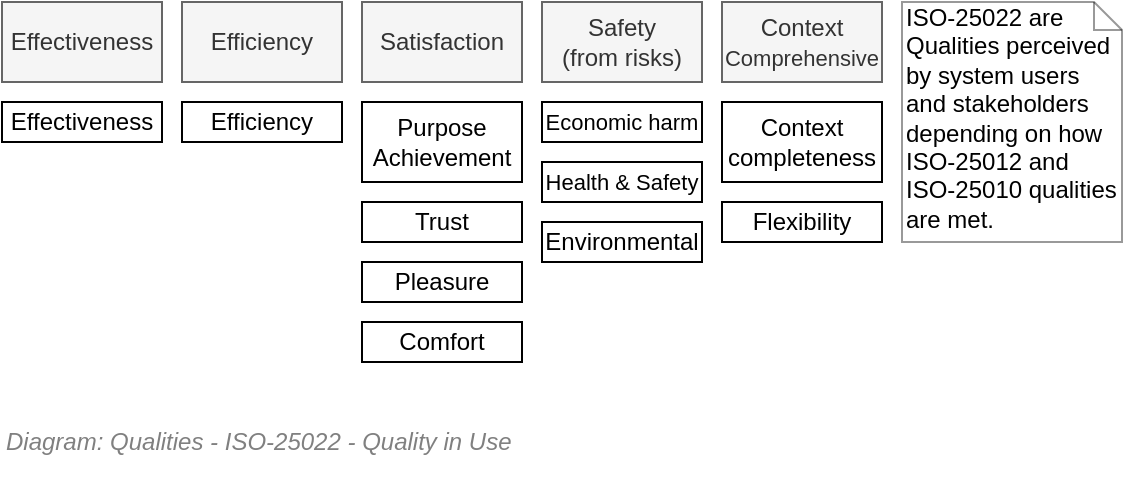 <mxfile compressed="false" version="17.5.0" type="google">
  <diagram id="nflokqCuFG1vXPj2MAnp" name="ISO-25022 - Quality In Use">
    <mxGraphModel grid="1" page="1" gridSize="10" guides="1" tooltips="1" connect="1" arrows="1" fold="1" pageScale="1" pageWidth="827" pageHeight="1169" math="0" shadow="0">
      <root>
        <mxCell id="09KerTsDdKkD3QMQb33M-0" />
        <mxCell id="09KerTsDdKkD3QMQb33M-1" parent="09KerTsDdKkD3QMQb33M-0" />
        <mxCell id="09KerTsDdKkD3QMQb33M-2" value="Effectiveness" style="rounded=0;whiteSpace=wrap;html=1;shadow=0;glass=0;comic=0;strokeColor=#666666;fillColor=#f5f5f5;fontSize=12;align=center;fontColor=#333333;" parent="09KerTsDdKkD3QMQb33M-1" vertex="1">
          <mxGeometry x="120.0" y="200" width="80" height="40" as="geometry" />
        </mxCell>
        <mxCell id="09KerTsDdKkD3QMQb33M-3" value="Safety&lt;br&gt;(from risks)" style="rounded=0;whiteSpace=wrap;html=1;shadow=0;glass=0;comic=0;strokeColor=#666666;fillColor=#f5f5f5;fontSize=12;align=center;fontColor=#333333;" parent="09KerTsDdKkD3QMQb33M-1" vertex="1">
          <mxGeometry x="390.0" y="200" width="80" height="40" as="geometry" />
        </mxCell>
        <mxCell id="09KerTsDdKkD3QMQb33M-4" value="Efficiency" style="rounded=0;whiteSpace=wrap;html=1;shadow=0;glass=0;comic=0;strokeColor=#666666;fillColor=#f5f5f5;fontSize=12;align=center;fontColor=#333333;" parent="09KerTsDdKkD3QMQb33M-1" vertex="1">
          <mxGeometry x="210.0" y="200" width="80" height="40" as="geometry" />
        </mxCell>
        <mxCell id="09KerTsDdKkD3QMQb33M-5" value="Context &lt;font style=&quot;font-size: 11px&quot;&gt;Comprehensive&lt;/font&gt;" style="rounded=0;whiteSpace=wrap;html=1;shadow=0;glass=0;comic=0;strokeColor=#666666;fillColor=#f5f5f5;fontSize=12;align=center;fontColor=#333333;" parent="09KerTsDdKkD3QMQb33M-1" vertex="1">
          <mxGeometry x="480.0" y="200" width="80" height="40" as="geometry" />
        </mxCell>
        <mxCell id="09KerTsDdKkD3QMQb33M-6" value="Satisfaction" style="rounded=0;whiteSpace=wrap;html=1;shadow=0;glass=0;comic=0;strokeColor=#666666;fillColor=#f5f5f5;fontSize=12;align=center;fontColor=#333333;" parent="09KerTsDdKkD3QMQb33M-1" vertex="1">
          <mxGeometry x="300" y="200" width="80" height="40" as="geometry" />
        </mxCell>
        <mxCell id="09KerTsDdKkD3QMQb33M-7" value="ISO-25022 are Qualities perceived by system users and stakeholders depending on how ISO-25012 and ISO-25010 qualities are met." style="shape=note;whiteSpace=wrap;html=1;size=14;verticalAlign=top;align=left;spacingTop=-6;labelBackgroundColor=none;strokeColor=#000000;strokeWidth=1;fillColor=none;fontSize=12;fontColor=#000000;opacity=40;" parent="09KerTsDdKkD3QMQb33M-1" vertex="1">
          <mxGeometry x="570" y="200" width="110" height="120" as="geometry" />
        </mxCell>
        <mxCell id="09KerTsDdKkD3QMQb33M-8" value="Effectiveness" style="rounded=0;whiteSpace=wrap;html=1;shadow=0;glass=0;comic=0;strokeColor=#000000;fillColor=none;fontSize=12;align=center;" parent="09KerTsDdKkD3QMQb33M-1" vertex="1">
          <mxGeometry x="120.0" y="250" width="80" height="20" as="geometry" />
        </mxCell>
        <mxCell id="09KerTsDdKkD3QMQb33M-9" value="Efficiency" style="rounded=0;whiteSpace=wrap;html=1;shadow=0;glass=0;comic=0;strokeColor=#000000;fillColor=none;fontSize=12;align=center;" parent="09KerTsDdKkD3QMQb33M-1" vertex="1">
          <mxGeometry x="210.0" y="250" width="80" height="20" as="geometry" />
        </mxCell>
        <mxCell id="09KerTsDdKkD3QMQb33M-10" value="Purpose Achievement" style="rounded=0;whiteSpace=wrap;html=1;shadow=0;glass=0;comic=0;strokeColor=#000000;fillColor=none;fontSize=12;align=center;" parent="09KerTsDdKkD3QMQb33M-1" vertex="1">
          <mxGeometry x="300" y="250" width="80" height="40" as="geometry" />
        </mxCell>
        <mxCell id="09KerTsDdKkD3QMQb33M-11" value="Trust" style="rounded=0;whiteSpace=wrap;html=1;shadow=0;glass=0;comic=0;strokeColor=#000000;fillColor=none;fontSize=12;align=center;" parent="09KerTsDdKkD3QMQb33M-1" vertex="1">
          <mxGeometry x="300" y="300" width="80" height="20" as="geometry" />
        </mxCell>
        <mxCell id="09KerTsDdKkD3QMQb33M-12" value="Pleasure" style="rounded=0;whiteSpace=wrap;html=1;shadow=0;glass=0;comic=0;strokeColor=#000000;fillColor=none;fontSize=12;align=center;" parent="09KerTsDdKkD3QMQb33M-1" vertex="1">
          <mxGeometry x="300" y="330" width="80" height="20" as="geometry" />
        </mxCell>
        <mxCell id="09KerTsDdKkD3QMQb33M-13" value="Comfort" style="rounded=0;whiteSpace=wrap;html=1;shadow=0;glass=0;comic=0;strokeColor=#000000;fillColor=none;fontSize=12;align=center;" parent="09KerTsDdKkD3QMQb33M-1" vertex="1">
          <mxGeometry x="300" y="360" width="80" height="20" as="geometry" />
        </mxCell>
        <mxCell id="09KerTsDdKkD3QMQb33M-14" value="&lt;font style=&quot;font-size: 11px&quot;&gt;Economic harm&lt;/font&gt;" style="rounded=0;whiteSpace=wrap;html=1;shadow=0;glass=0;comic=0;strokeColor=#000000;fillColor=none;fontSize=12;align=center;" parent="09KerTsDdKkD3QMQb33M-1" vertex="1">
          <mxGeometry x="390" y="250" width="80" height="20" as="geometry" />
        </mxCell>
        <mxCell id="09KerTsDdKkD3QMQb33M-15" value="&lt;font style=&quot;font-size: 11px&quot;&gt;Health &amp;amp; Safety&lt;/font&gt;" style="rounded=0;whiteSpace=wrap;html=1;shadow=0;glass=0;comic=0;strokeColor=#000000;fillColor=none;fontSize=12;align=center;" parent="09KerTsDdKkD3QMQb33M-1" vertex="1">
          <mxGeometry x="390" y="280" width="80" height="20" as="geometry" />
        </mxCell>
        <mxCell id="09KerTsDdKkD3QMQb33M-16" value="Environmental" style="rounded=0;whiteSpace=wrap;html=1;shadow=0;glass=0;comic=0;strokeColor=#000000;fillColor=none;fontSize=12;align=center;" parent="09KerTsDdKkD3QMQb33M-1" vertex="1">
          <mxGeometry x="390" y="310" width="80" height="20" as="geometry" />
        </mxCell>
        <mxCell id="09KerTsDdKkD3QMQb33M-17" value="Flexibility" style="rounded=0;whiteSpace=wrap;html=1;shadow=0;glass=0;comic=0;strokeColor=#000000;fillColor=none;fontSize=12;align=center;" parent="09KerTsDdKkD3QMQb33M-1" vertex="1">
          <mxGeometry x="480" y="300" width="80" height="20" as="geometry" />
        </mxCell>
        <mxCell id="09KerTsDdKkD3QMQb33M-18" value="Context completeness" style="rounded=0;whiteSpace=wrap;html=1;shadow=0;glass=0;comic=0;strokeColor=#000000;fillColor=none;fontSize=12;align=center;" parent="09KerTsDdKkD3QMQb33M-1" vertex="1">
          <mxGeometry x="480" y="250" width="80" height="40" as="geometry" />
        </mxCell>
        <mxCell id="09KerTsDdKkD3QMQb33M-19" value="&lt;font style=&quot;font-size: 12px ; font-weight: normal&quot;&gt;&lt;i&gt;Diagram: Qualities - ISO-25022 - Quality in Use&lt;/i&gt;&lt;/font&gt;" style="text;strokeColor=none;fillColor=none;html=1;fontSize=12;fontStyle=1;verticalAlign=middle;align=left;shadow=0;glass=0;comic=0;opacity=30;fontColor=#808080;" parent="09KerTsDdKkD3QMQb33M-1" vertex="1">
          <mxGeometry x="120" y="400" width="520" height="40" as="geometry" />
        </mxCell>
      </root>
    </mxGraphModel>
  </diagram>
</mxfile>
